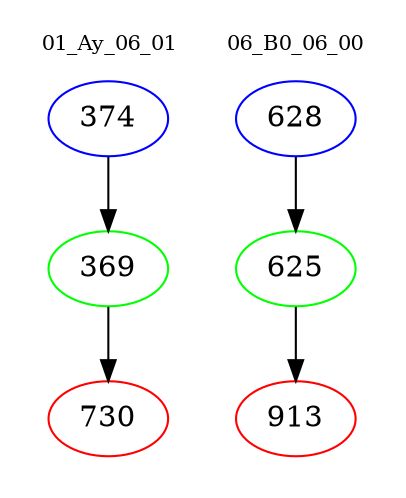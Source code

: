 digraph{
subgraph cluster_0 {
color = white
label = "01_Ay_06_01";
fontsize=10;
T0_374 [label="374", color="blue"]
T0_374 -> T0_369 [color="black"]
T0_369 [label="369", color="green"]
T0_369 -> T0_730 [color="black"]
T0_730 [label="730", color="red"]
}
subgraph cluster_1 {
color = white
label = "06_B0_06_00";
fontsize=10;
T1_628 [label="628", color="blue"]
T1_628 -> T1_625 [color="black"]
T1_625 [label="625", color="green"]
T1_625 -> T1_913 [color="black"]
T1_913 [label="913", color="red"]
}
}
